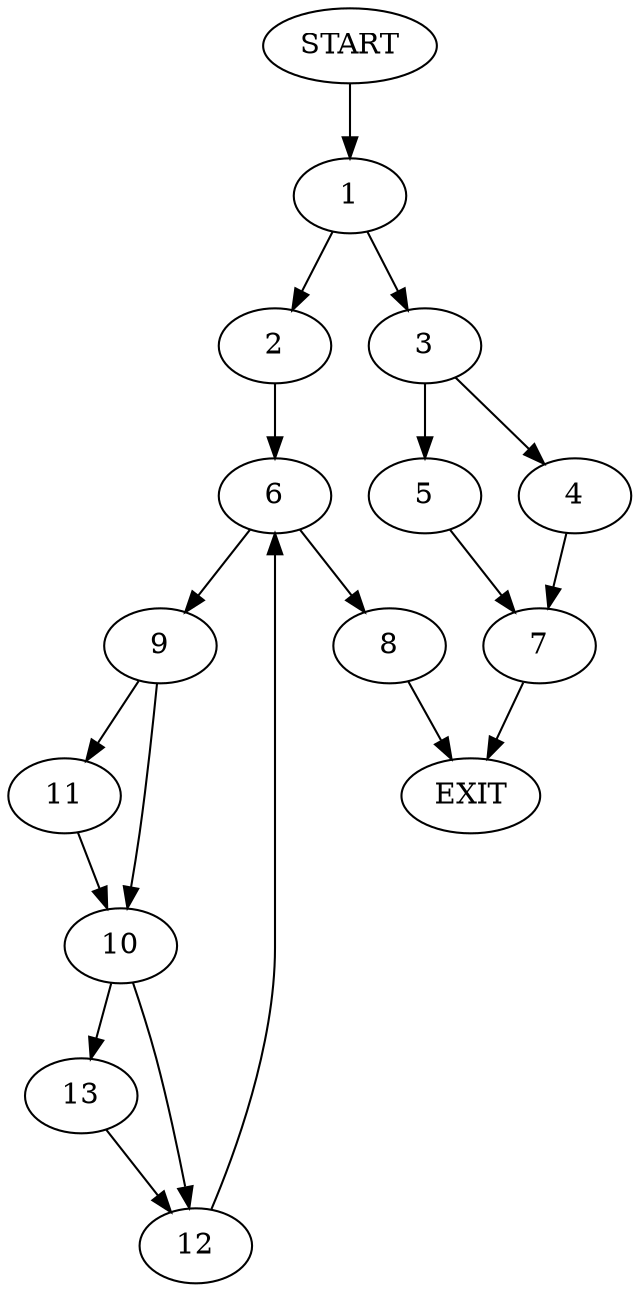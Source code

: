 digraph {
0 [label="START"]
14 [label="EXIT"]
0 -> 1
1 -> 2
1 -> 3
3 -> 4
3 -> 5
2 -> 6
5 -> 7
4 -> 7
7 -> 14
6 -> 8
6 -> 9
8 -> 14
9 -> 10
9 -> 11
11 -> 10
10 -> 12
10 -> 13
13 -> 12
12 -> 6
}
